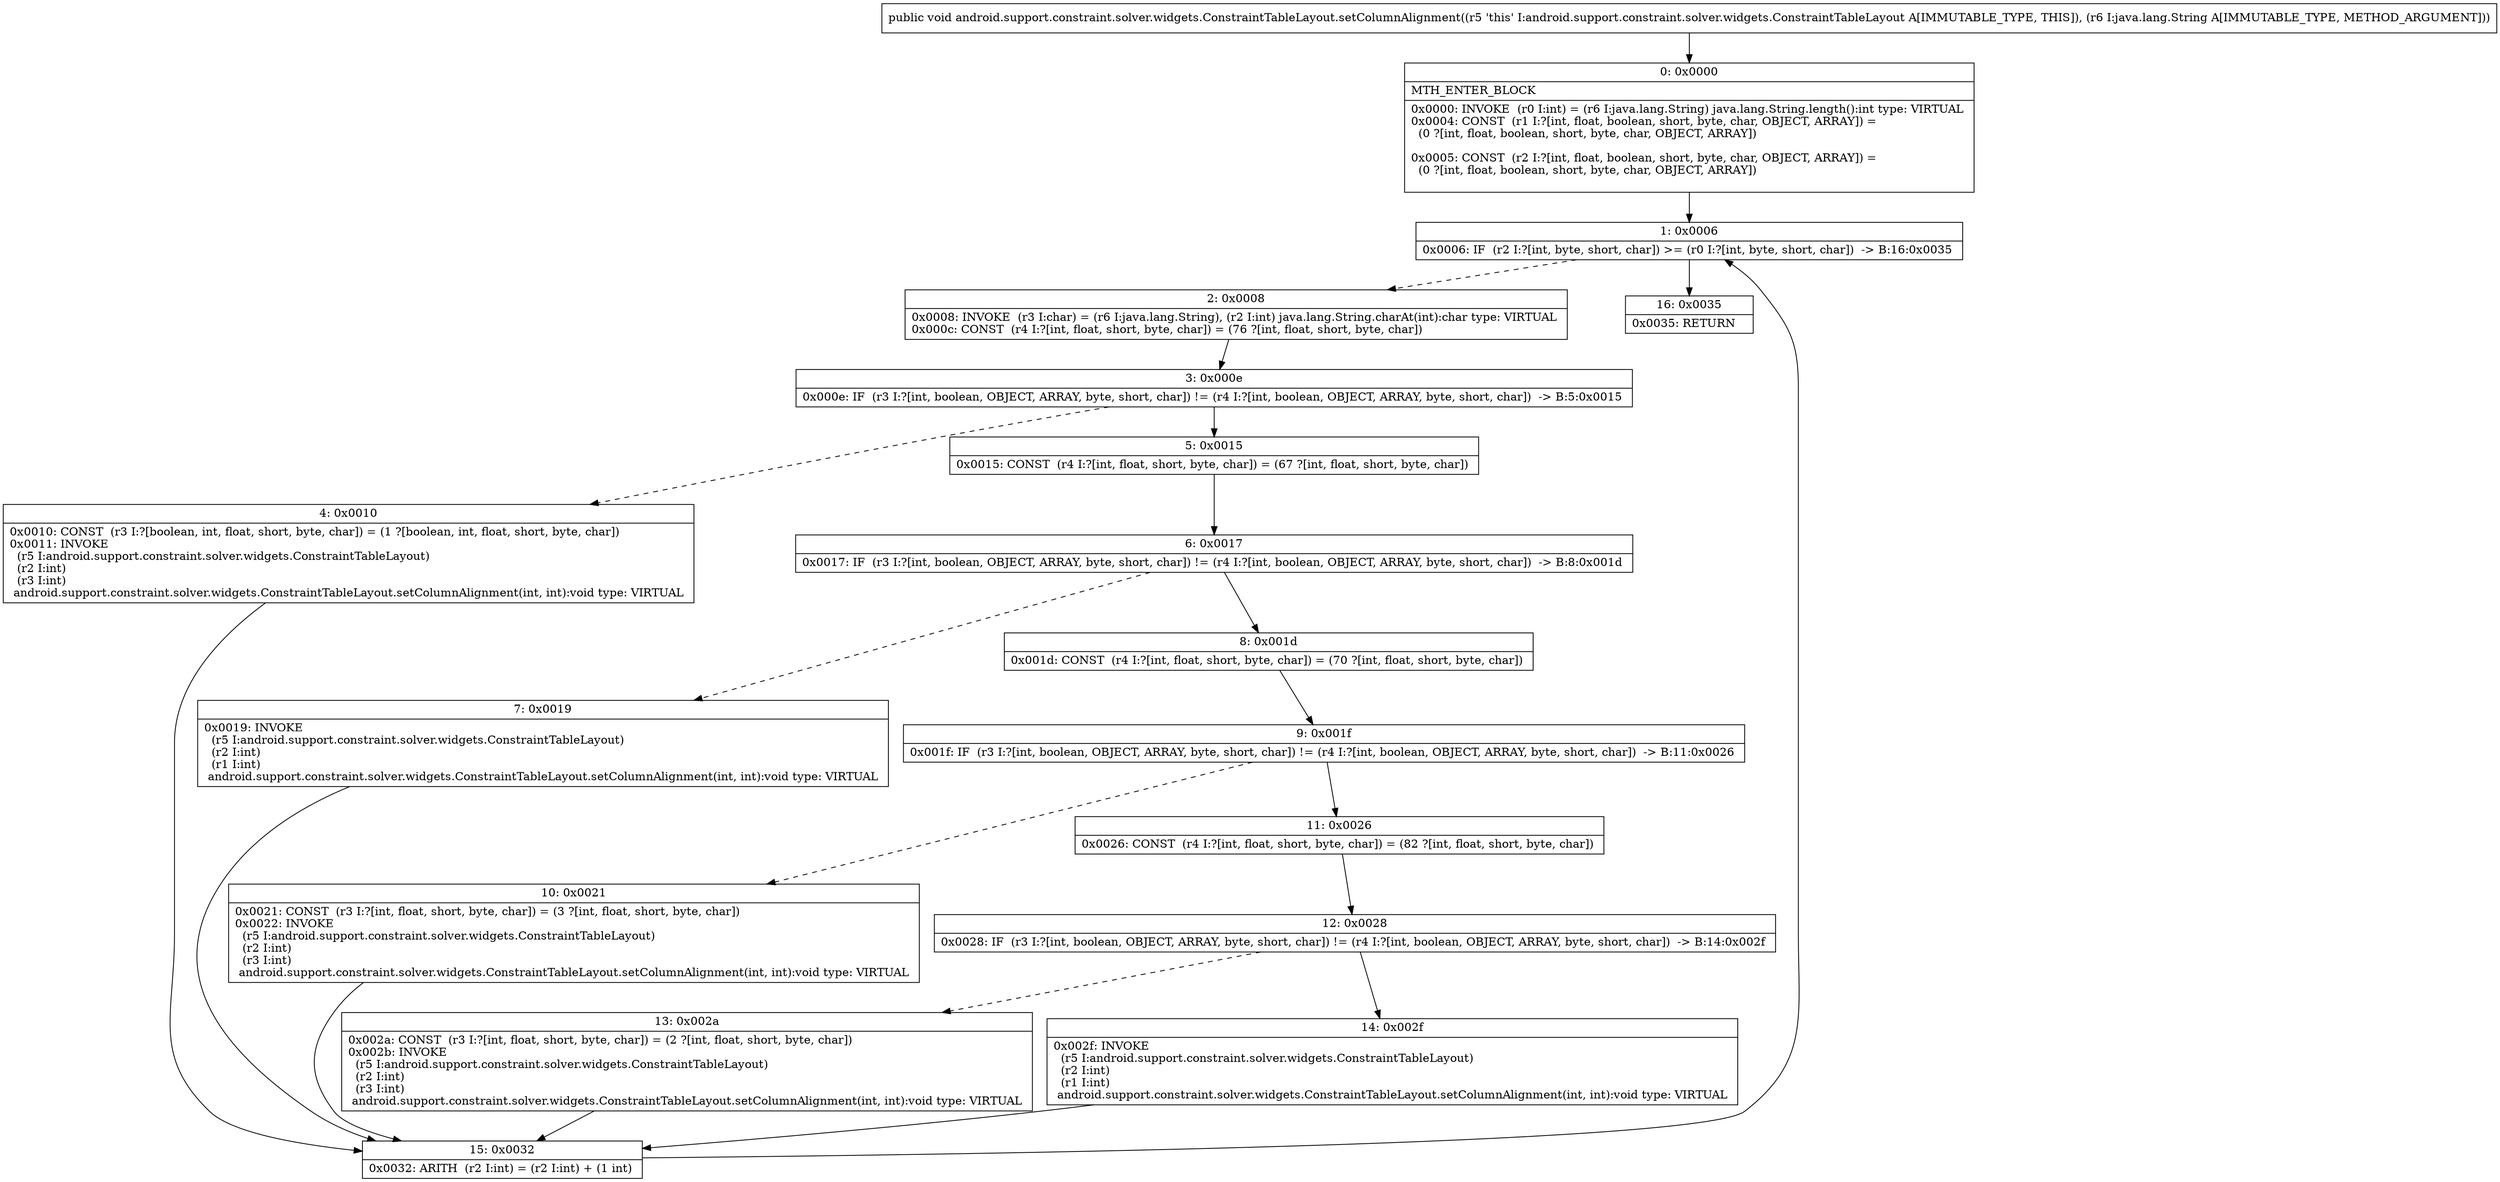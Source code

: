 digraph "CFG forandroid.support.constraint.solver.widgets.ConstraintTableLayout.setColumnAlignment(Ljava\/lang\/String;)V" {
Node_0 [shape=record,label="{0\:\ 0x0000|MTH_ENTER_BLOCK\l|0x0000: INVOKE  (r0 I:int) = (r6 I:java.lang.String) java.lang.String.length():int type: VIRTUAL \l0x0004: CONST  (r1 I:?[int, float, boolean, short, byte, char, OBJECT, ARRAY]) = \l  (0 ?[int, float, boolean, short, byte, char, OBJECT, ARRAY])\l \l0x0005: CONST  (r2 I:?[int, float, boolean, short, byte, char, OBJECT, ARRAY]) = \l  (0 ?[int, float, boolean, short, byte, char, OBJECT, ARRAY])\l \l}"];
Node_1 [shape=record,label="{1\:\ 0x0006|0x0006: IF  (r2 I:?[int, byte, short, char]) \>= (r0 I:?[int, byte, short, char])  \-\> B:16:0x0035 \l}"];
Node_2 [shape=record,label="{2\:\ 0x0008|0x0008: INVOKE  (r3 I:char) = (r6 I:java.lang.String), (r2 I:int) java.lang.String.charAt(int):char type: VIRTUAL \l0x000c: CONST  (r4 I:?[int, float, short, byte, char]) = (76 ?[int, float, short, byte, char]) \l}"];
Node_3 [shape=record,label="{3\:\ 0x000e|0x000e: IF  (r3 I:?[int, boolean, OBJECT, ARRAY, byte, short, char]) != (r4 I:?[int, boolean, OBJECT, ARRAY, byte, short, char])  \-\> B:5:0x0015 \l}"];
Node_4 [shape=record,label="{4\:\ 0x0010|0x0010: CONST  (r3 I:?[boolean, int, float, short, byte, char]) = (1 ?[boolean, int, float, short, byte, char]) \l0x0011: INVOKE  \l  (r5 I:android.support.constraint.solver.widgets.ConstraintTableLayout)\l  (r2 I:int)\l  (r3 I:int)\l android.support.constraint.solver.widgets.ConstraintTableLayout.setColumnAlignment(int, int):void type: VIRTUAL \l}"];
Node_5 [shape=record,label="{5\:\ 0x0015|0x0015: CONST  (r4 I:?[int, float, short, byte, char]) = (67 ?[int, float, short, byte, char]) \l}"];
Node_6 [shape=record,label="{6\:\ 0x0017|0x0017: IF  (r3 I:?[int, boolean, OBJECT, ARRAY, byte, short, char]) != (r4 I:?[int, boolean, OBJECT, ARRAY, byte, short, char])  \-\> B:8:0x001d \l}"];
Node_7 [shape=record,label="{7\:\ 0x0019|0x0019: INVOKE  \l  (r5 I:android.support.constraint.solver.widgets.ConstraintTableLayout)\l  (r2 I:int)\l  (r1 I:int)\l android.support.constraint.solver.widgets.ConstraintTableLayout.setColumnAlignment(int, int):void type: VIRTUAL \l}"];
Node_8 [shape=record,label="{8\:\ 0x001d|0x001d: CONST  (r4 I:?[int, float, short, byte, char]) = (70 ?[int, float, short, byte, char]) \l}"];
Node_9 [shape=record,label="{9\:\ 0x001f|0x001f: IF  (r3 I:?[int, boolean, OBJECT, ARRAY, byte, short, char]) != (r4 I:?[int, boolean, OBJECT, ARRAY, byte, short, char])  \-\> B:11:0x0026 \l}"];
Node_10 [shape=record,label="{10\:\ 0x0021|0x0021: CONST  (r3 I:?[int, float, short, byte, char]) = (3 ?[int, float, short, byte, char]) \l0x0022: INVOKE  \l  (r5 I:android.support.constraint.solver.widgets.ConstraintTableLayout)\l  (r2 I:int)\l  (r3 I:int)\l android.support.constraint.solver.widgets.ConstraintTableLayout.setColumnAlignment(int, int):void type: VIRTUAL \l}"];
Node_11 [shape=record,label="{11\:\ 0x0026|0x0026: CONST  (r4 I:?[int, float, short, byte, char]) = (82 ?[int, float, short, byte, char]) \l}"];
Node_12 [shape=record,label="{12\:\ 0x0028|0x0028: IF  (r3 I:?[int, boolean, OBJECT, ARRAY, byte, short, char]) != (r4 I:?[int, boolean, OBJECT, ARRAY, byte, short, char])  \-\> B:14:0x002f \l}"];
Node_13 [shape=record,label="{13\:\ 0x002a|0x002a: CONST  (r3 I:?[int, float, short, byte, char]) = (2 ?[int, float, short, byte, char]) \l0x002b: INVOKE  \l  (r5 I:android.support.constraint.solver.widgets.ConstraintTableLayout)\l  (r2 I:int)\l  (r3 I:int)\l android.support.constraint.solver.widgets.ConstraintTableLayout.setColumnAlignment(int, int):void type: VIRTUAL \l}"];
Node_14 [shape=record,label="{14\:\ 0x002f|0x002f: INVOKE  \l  (r5 I:android.support.constraint.solver.widgets.ConstraintTableLayout)\l  (r2 I:int)\l  (r1 I:int)\l android.support.constraint.solver.widgets.ConstraintTableLayout.setColumnAlignment(int, int):void type: VIRTUAL \l}"];
Node_15 [shape=record,label="{15\:\ 0x0032|0x0032: ARITH  (r2 I:int) = (r2 I:int) + (1 int) \l}"];
Node_16 [shape=record,label="{16\:\ 0x0035|0x0035: RETURN   \l}"];
MethodNode[shape=record,label="{public void android.support.constraint.solver.widgets.ConstraintTableLayout.setColumnAlignment((r5 'this' I:android.support.constraint.solver.widgets.ConstraintTableLayout A[IMMUTABLE_TYPE, THIS]), (r6 I:java.lang.String A[IMMUTABLE_TYPE, METHOD_ARGUMENT])) }"];
MethodNode -> Node_0;
Node_0 -> Node_1;
Node_1 -> Node_2[style=dashed];
Node_1 -> Node_16;
Node_2 -> Node_3;
Node_3 -> Node_4[style=dashed];
Node_3 -> Node_5;
Node_4 -> Node_15;
Node_5 -> Node_6;
Node_6 -> Node_7[style=dashed];
Node_6 -> Node_8;
Node_7 -> Node_15;
Node_8 -> Node_9;
Node_9 -> Node_10[style=dashed];
Node_9 -> Node_11;
Node_10 -> Node_15;
Node_11 -> Node_12;
Node_12 -> Node_13[style=dashed];
Node_12 -> Node_14;
Node_13 -> Node_15;
Node_14 -> Node_15;
Node_15 -> Node_1;
}

